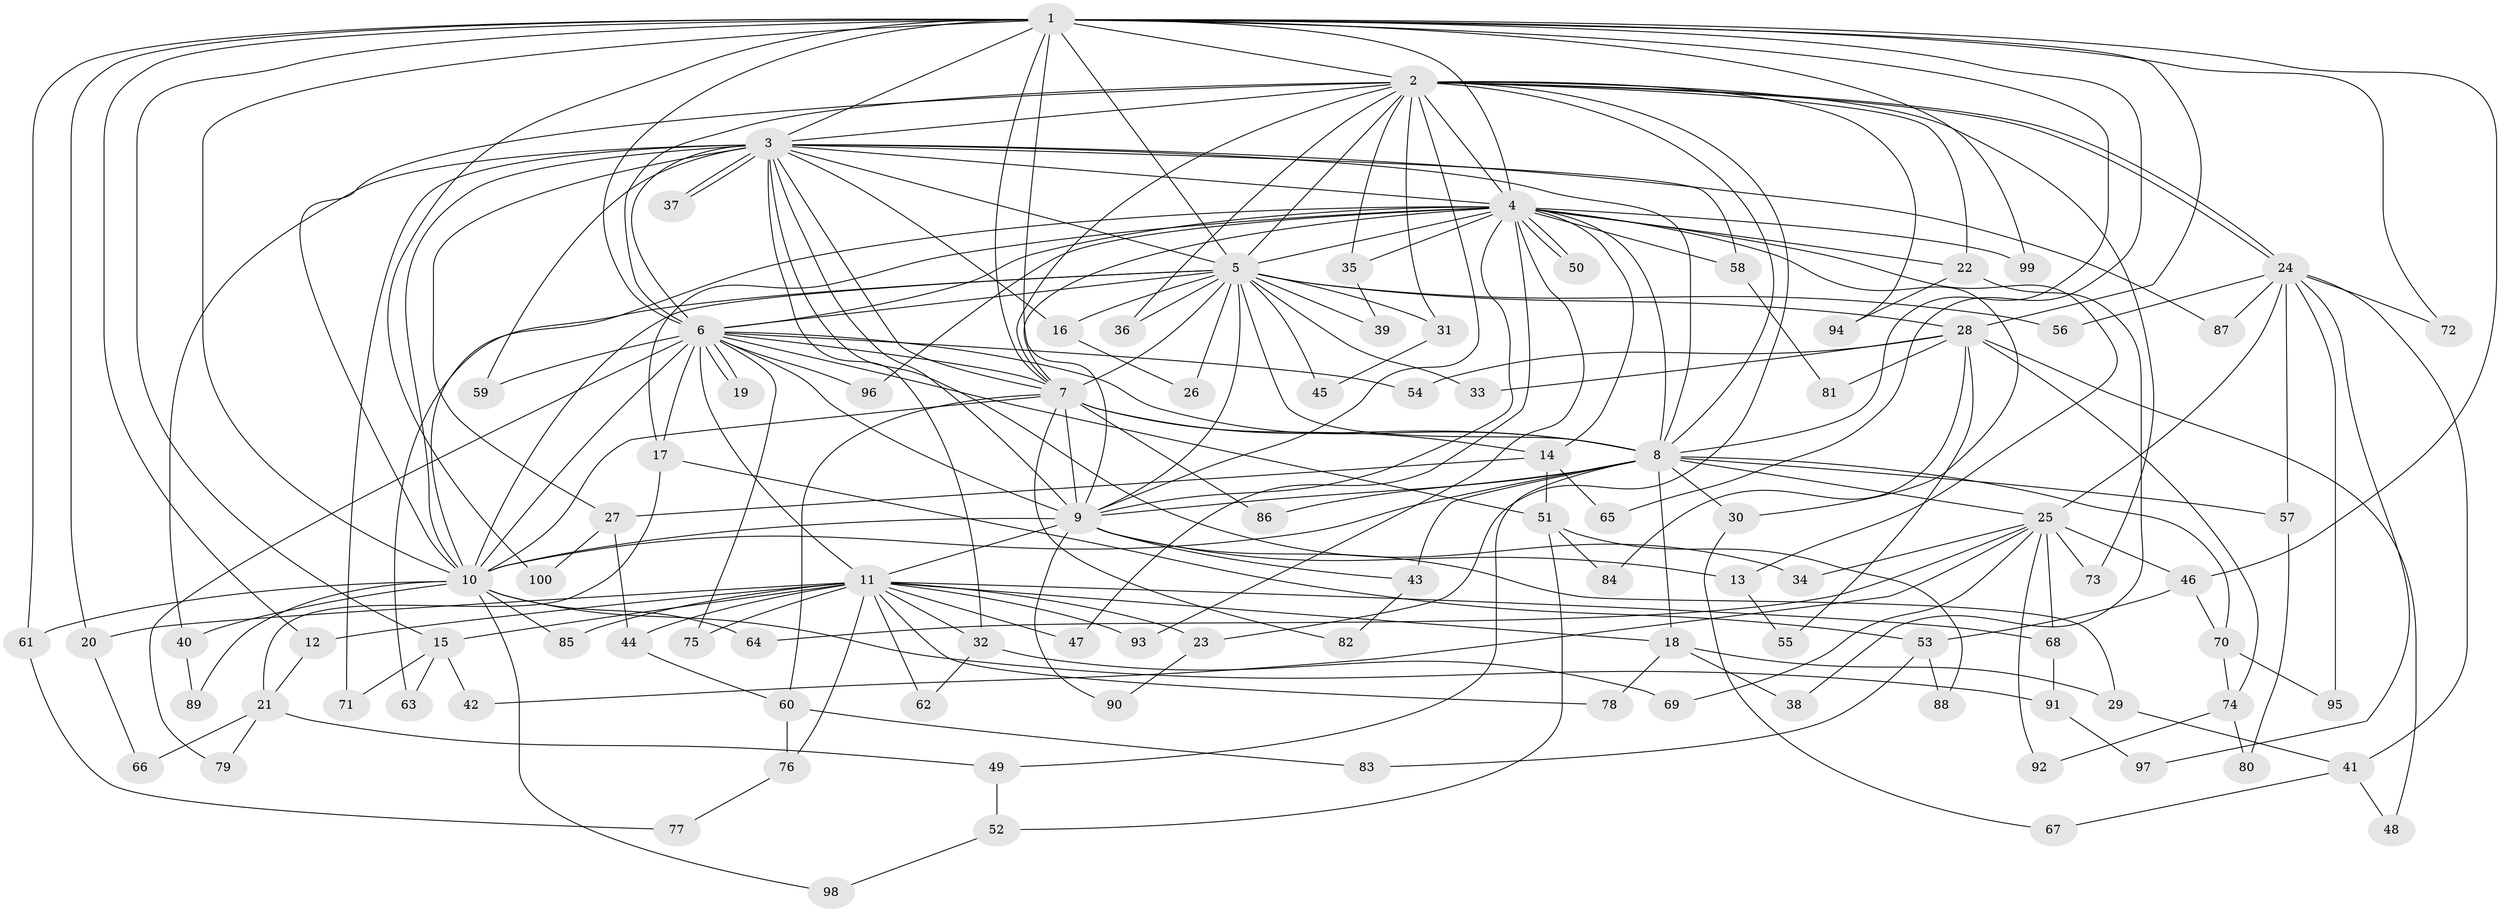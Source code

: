 // Generated by graph-tools (version 1.1) at 2025/13/03/09/25 04:13:48]
// undirected, 100 vertices, 225 edges
graph export_dot {
graph [start="1"]
  node [color=gray90,style=filled];
  1;
  2;
  3;
  4;
  5;
  6;
  7;
  8;
  9;
  10;
  11;
  12;
  13;
  14;
  15;
  16;
  17;
  18;
  19;
  20;
  21;
  22;
  23;
  24;
  25;
  26;
  27;
  28;
  29;
  30;
  31;
  32;
  33;
  34;
  35;
  36;
  37;
  38;
  39;
  40;
  41;
  42;
  43;
  44;
  45;
  46;
  47;
  48;
  49;
  50;
  51;
  52;
  53;
  54;
  55;
  56;
  57;
  58;
  59;
  60;
  61;
  62;
  63;
  64;
  65;
  66;
  67;
  68;
  69;
  70;
  71;
  72;
  73;
  74;
  75;
  76;
  77;
  78;
  79;
  80;
  81;
  82;
  83;
  84;
  85;
  86;
  87;
  88;
  89;
  90;
  91;
  92;
  93;
  94;
  95;
  96;
  97;
  98;
  99;
  100;
  1 -- 2;
  1 -- 3;
  1 -- 4;
  1 -- 5;
  1 -- 6;
  1 -- 7;
  1 -- 8;
  1 -- 9;
  1 -- 10;
  1 -- 12;
  1 -- 15;
  1 -- 20;
  1 -- 28;
  1 -- 46;
  1 -- 61;
  1 -- 65;
  1 -- 72;
  1 -- 99;
  1 -- 100;
  2 -- 3;
  2 -- 4;
  2 -- 5;
  2 -- 6;
  2 -- 7;
  2 -- 8;
  2 -- 9;
  2 -- 10;
  2 -- 22;
  2 -- 23;
  2 -- 24;
  2 -- 24;
  2 -- 31;
  2 -- 35;
  2 -- 36;
  2 -- 73;
  2 -- 94;
  3 -- 4;
  3 -- 5;
  3 -- 6;
  3 -- 7;
  3 -- 8;
  3 -- 9;
  3 -- 10;
  3 -- 16;
  3 -- 27;
  3 -- 32;
  3 -- 34;
  3 -- 37;
  3 -- 37;
  3 -- 40;
  3 -- 58;
  3 -- 59;
  3 -- 71;
  3 -- 87;
  4 -- 5;
  4 -- 6;
  4 -- 7;
  4 -- 8;
  4 -- 9;
  4 -- 10;
  4 -- 13;
  4 -- 14;
  4 -- 17;
  4 -- 22;
  4 -- 30;
  4 -- 35;
  4 -- 47;
  4 -- 50;
  4 -- 50;
  4 -- 58;
  4 -- 93;
  4 -- 96;
  4 -- 99;
  5 -- 6;
  5 -- 7;
  5 -- 8;
  5 -- 9;
  5 -- 10;
  5 -- 16;
  5 -- 26;
  5 -- 28;
  5 -- 31;
  5 -- 33;
  5 -- 36;
  5 -- 39;
  5 -- 45;
  5 -- 56;
  5 -- 63;
  6 -- 7;
  6 -- 8;
  6 -- 9;
  6 -- 10;
  6 -- 11;
  6 -- 17;
  6 -- 19;
  6 -- 19;
  6 -- 51;
  6 -- 54;
  6 -- 59;
  6 -- 75;
  6 -- 79;
  6 -- 96;
  7 -- 8;
  7 -- 9;
  7 -- 10;
  7 -- 14;
  7 -- 60;
  7 -- 82;
  7 -- 86;
  8 -- 9;
  8 -- 10;
  8 -- 18;
  8 -- 25;
  8 -- 30;
  8 -- 43;
  8 -- 49;
  8 -- 57;
  8 -- 70;
  8 -- 86;
  9 -- 10;
  9 -- 11;
  9 -- 13;
  9 -- 29;
  9 -- 43;
  9 -- 90;
  10 -- 40;
  10 -- 61;
  10 -- 64;
  10 -- 85;
  10 -- 89;
  10 -- 91;
  10 -- 98;
  11 -- 12;
  11 -- 15;
  11 -- 18;
  11 -- 20;
  11 -- 23;
  11 -- 32;
  11 -- 44;
  11 -- 47;
  11 -- 62;
  11 -- 68;
  11 -- 75;
  11 -- 76;
  11 -- 78;
  11 -- 85;
  11 -- 93;
  12 -- 21;
  13 -- 55;
  14 -- 27;
  14 -- 51;
  14 -- 65;
  15 -- 42;
  15 -- 63;
  15 -- 71;
  16 -- 26;
  17 -- 21;
  17 -- 53;
  18 -- 29;
  18 -- 38;
  18 -- 78;
  20 -- 66;
  21 -- 49;
  21 -- 66;
  21 -- 79;
  22 -- 38;
  22 -- 94;
  23 -- 90;
  24 -- 25;
  24 -- 41;
  24 -- 56;
  24 -- 57;
  24 -- 72;
  24 -- 87;
  24 -- 95;
  24 -- 97;
  25 -- 34;
  25 -- 42;
  25 -- 46;
  25 -- 64;
  25 -- 68;
  25 -- 69;
  25 -- 73;
  25 -- 92;
  27 -- 44;
  27 -- 100;
  28 -- 33;
  28 -- 48;
  28 -- 54;
  28 -- 55;
  28 -- 74;
  28 -- 81;
  28 -- 84;
  29 -- 41;
  30 -- 67;
  31 -- 45;
  32 -- 62;
  32 -- 69;
  35 -- 39;
  40 -- 89;
  41 -- 48;
  41 -- 67;
  43 -- 82;
  44 -- 60;
  46 -- 53;
  46 -- 70;
  49 -- 52;
  51 -- 52;
  51 -- 84;
  51 -- 88;
  52 -- 98;
  53 -- 83;
  53 -- 88;
  57 -- 80;
  58 -- 81;
  60 -- 76;
  60 -- 83;
  61 -- 77;
  68 -- 91;
  70 -- 74;
  70 -- 95;
  74 -- 80;
  74 -- 92;
  76 -- 77;
  91 -- 97;
}
